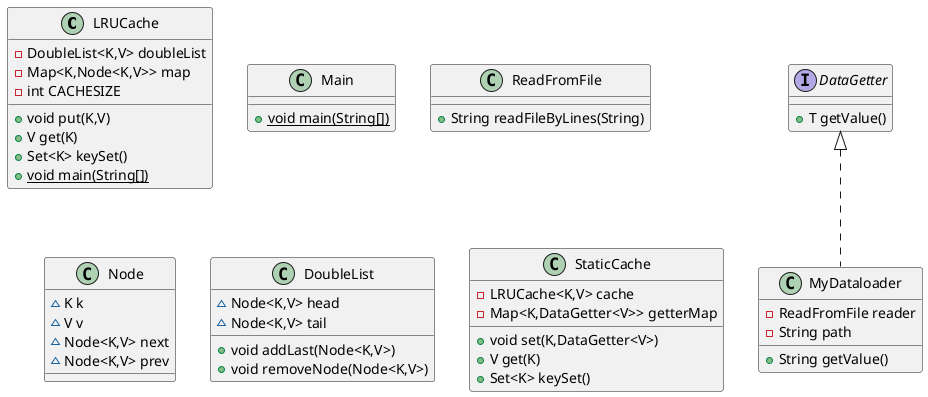 ' 实用 Plantuml 语法表示 类关系图
@startuml StaticCache
class LRUCache {
- DoubleList<K,V> doubleList
- Map<K,Node<K,V>> map
- int CACHESIZE
+ void put(K,V)
+ V get(K)
+ Set<K> keySet()
+ {static} void main(String[])
}
class Main {
+ {static} void main(String[])
}
class MyDataloader {
- ReadFromFile reader
- String path
+ String getValue()
}
class ReadFromFile {
+ String readFileByLines(String)
}
interface DataGetter {
+ T getValue()
}
class Node {
~ K k
~ V v
~ Node<K,V> next
~ Node<K,V> prev
}
class DoubleList {
~ Node<K,V> head
~ Node<K,V> tail
+ void addLast(Node<K,V>)
+ void removeNode(Node<K,V>)
}
class StaticCache {
- LRUCache<K,V> cache
- Map<K,DataGetter<V>> getterMap
+ void set(K,DataGetter<V>)
+ V get(K)
+ Set<K> keySet()
}


DataGetter <|.. MyDataloader
@enduml